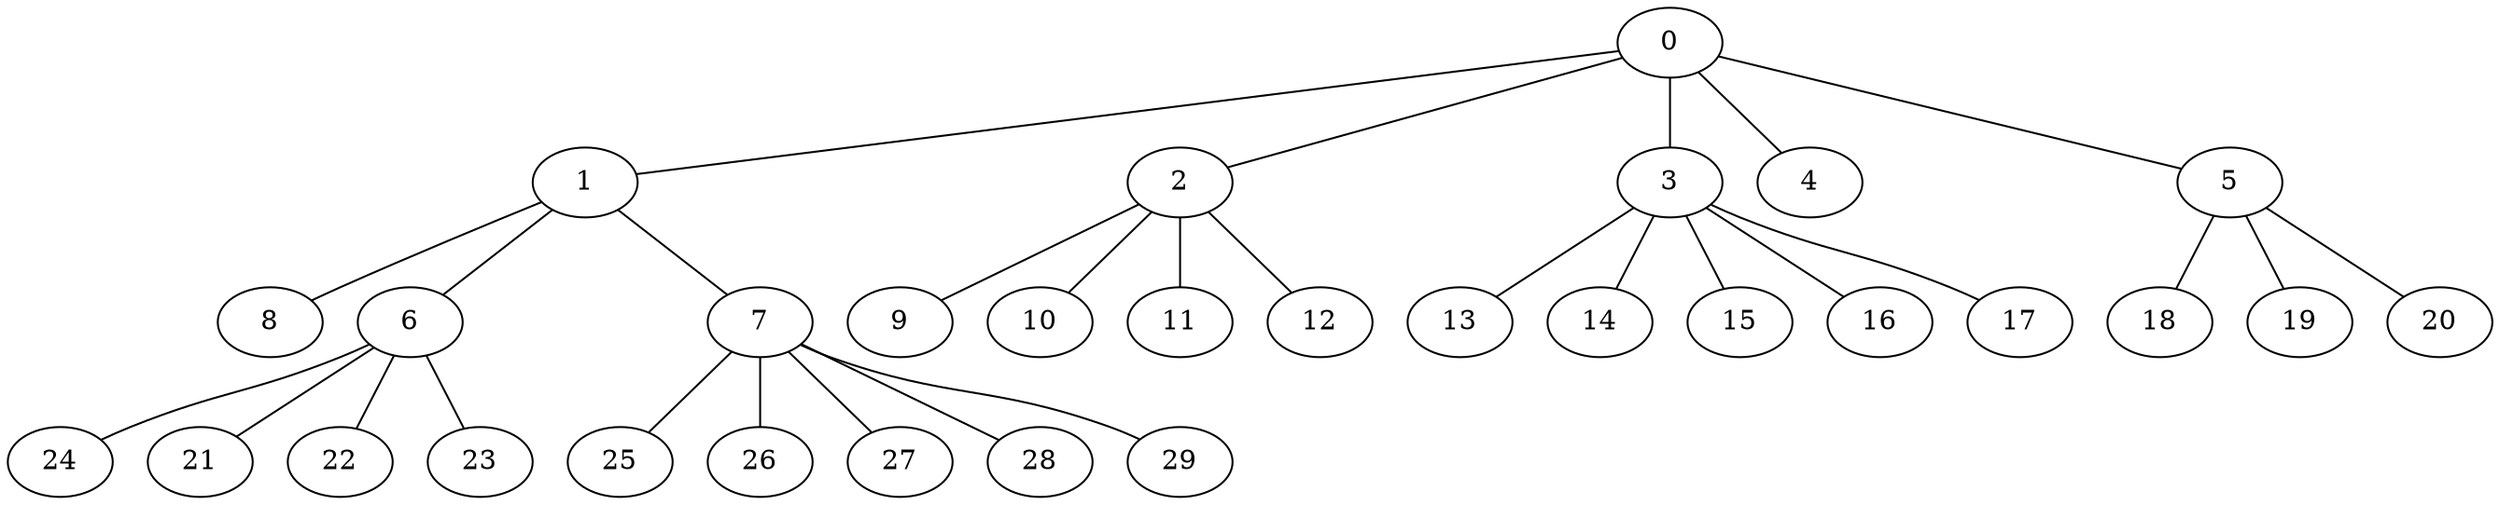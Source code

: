 
graph graphname {
    0 -- 1
0 -- 2
0 -- 3
0 -- 4
0 -- 5
1 -- 8
1 -- 6
1 -- 7
2 -- 9
2 -- 10
2 -- 11
2 -- 12
3 -- 13
3 -- 14
3 -- 15
3 -- 16
3 -- 17
5 -- 18
5 -- 19
5 -- 20
6 -- 24
6 -- 21
6 -- 22
6 -- 23
7 -- 25
7 -- 26
7 -- 27
7 -- 28
7 -- 29

}
